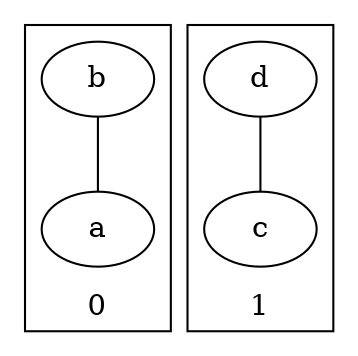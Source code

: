 graph forest_graph{
 rankdir=BT 
subgraph cluster_0{
label = "0"
"a" -- "b"
;}
subgraph cluster_1{
label = "1"
"c" -- "d"
;}
}